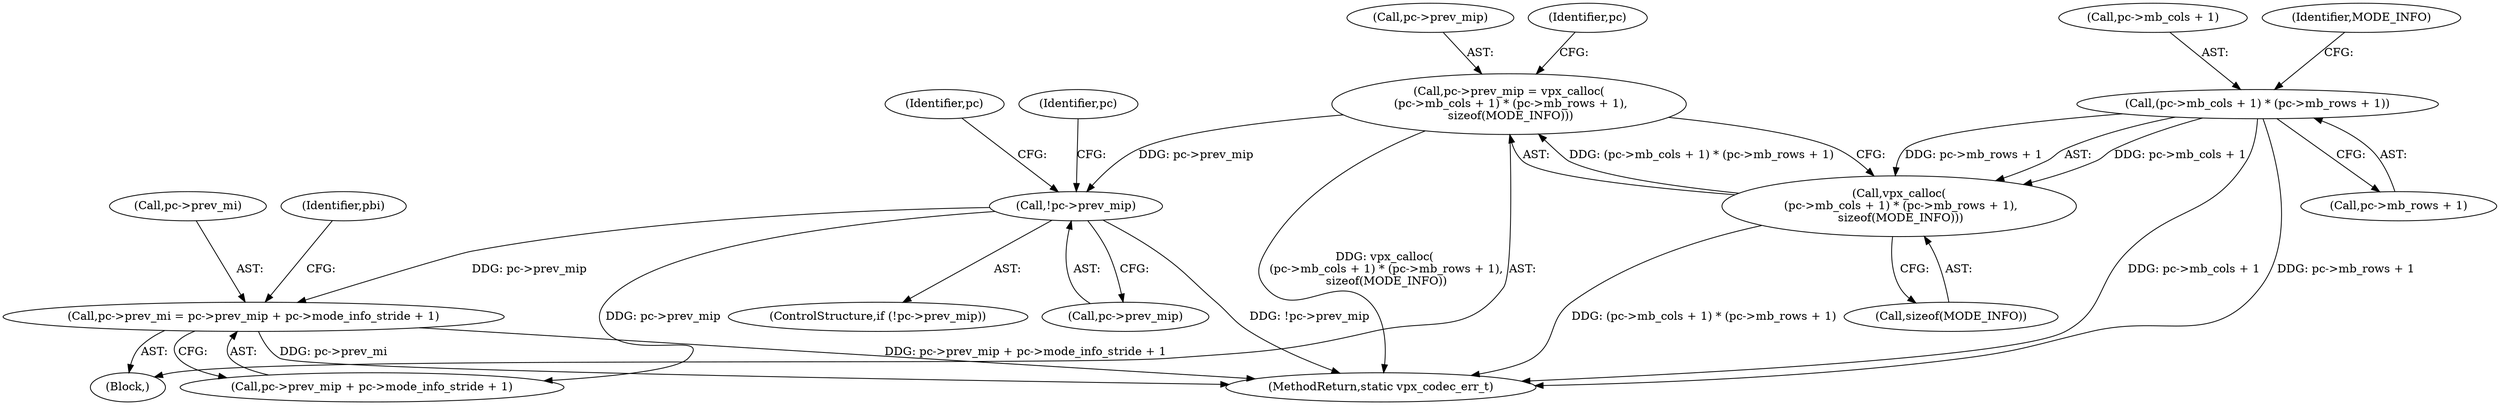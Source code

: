 digraph "0_Android_063be1485e0099bc81ace3a08b0ec9186dcad693@integer" {
"1000649" [label="(Call,pc->prev_mi = pc->prev_mip + pc->mode_info_stride + 1)"];
"1000635" [label="(Call,!pc->prev_mip)"];
"1000616" [label="(Call,pc->prev_mip = vpx_calloc(\n (pc->mb_cols + 1) * (pc->mb_rows + 1),\n sizeof(MODE_INFO)))"];
"1000620" [label="(Call,vpx_calloc(\n (pc->mb_cols + 1) * (pc->mb_rows + 1),\n sizeof(MODE_INFO)))"];
"1000621" [label="(Call,(pc->mb_cols + 1) * (pc->mb_rows + 1))"];
"1000651" [label="(Identifier,pc)"];
"1000627" [label="(Call,pc->mb_rows + 1)"];
"1000621" [label="(Call,(pc->mb_cols + 1) * (pc->mb_rows + 1))"];
"1000634" [label="(ControlStructure,if (!pc->prev_mip))"];
"1000635" [label="(Call,!pc->prev_mip)"];
"1000620" [label="(Call,vpx_calloc(\n (pc->mb_cols + 1) * (pc->mb_rows + 1),\n sizeof(MODE_INFO)))"];
"1000615" [label="(Block,)"];
"1000622" [label="(Call,pc->mb_cols + 1)"];
"1000649" [label="(Call,pc->prev_mi = pc->prev_mip + pc->mode_info_stride + 1)"];
"1000650" [label="(Call,pc->prev_mi)"];
"1000738" [label="(MethodReturn,static vpx_codec_err_t)"];
"1000633" [label="(Identifier,MODE_INFO)"];
"1000617" [label="(Call,pc->prev_mip)"];
"1000616" [label="(Call,pc->prev_mip = vpx_calloc(\n (pc->mb_cols + 1) * (pc->mb_rows + 1),\n sizeof(MODE_INFO)))"];
"1000637" [label="(Identifier,pc)"];
"1000636" [label="(Call,pc->prev_mip)"];
"1000653" [label="(Call,pc->prev_mip + pc->mode_info_stride + 1)"];
"1000632" [label="(Call,sizeof(MODE_INFO))"];
"1000664" [label="(Identifier,pbi)"];
"1000641" [label="(Identifier,pc)"];
"1000649" -> "1000615"  [label="AST: "];
"1000649" -> "1000653"  [label="CFG: "];
"1000650" -> "1000649"  [label="AST: "];
"1000653" -> "1000649"  [label="AST: "];
"1000664" -> "1000649"  [label="CFG: "];
"1000649" -> "1000738"  [label="DDG: pc->prev_mi"];
"1000649" -> "1000738"  [label="DDG: pc->prev_mip + pc->mode_info_stride + 1"];
"1000635" -> "1000649"  [label="DDG: pc->prev_mip"];
"1000635" -> "1000634"  [label="AST: "];
"1000635" -> "1000636"  [label="CFG: "];
"1000636" -> "1000635"  [label="AST: "];
"1000641" -> "1000635"  [label="CFG: "];
"1000651" -> "1000635"  [label="CFG: "];
"1000635" -> "1000738"  [label="DDG: !pc->prev_mip"];
"1000616" -> "1000635"  [label="DDG: pc->prev_mip"];
"1000635" -> "1000653"  [label="DDG: pc->prev_mip"];
"1000616" -> "1000615"  [label="AST: "];
"1000616" -> "1000620"  [label="CFG: "];
"1000617" -> "1000616"  [label="AST: "];
"1000620" -> "1000616"  [label="AST: "];
"1000637" -> "1000616"  [label="CFG: "];
"1000616" -> "1000738"  [label="DDG: vpx_calloc(\n (pc->mb_cols + 1) * (pc->mb_rows + 1),\n sizeof(MODE_INFO))"];
"1000620" -> "1000616"  [label="DDG: (pc->mb_cols + 1) * (pc->mb_rows + 1)"];
"1000620" -> "1000632"  [label="CFG: "];
"1000621" -> "1000620"  [label="AST: "];
"1000632" -> "1000620"  [label="AST: "];
"1000620" -> "1000738"  [label="DDG: (pc->mb_cols + 1) * (pc->mb_rows + 1)"];
"1000621" -> "1000620"  [label="DDG: pc->mb_cols + 1"];
"1000621" -> "1000620"  [label="DDG: pc->mb_rows + 1"];
"1000621" -> "1000627"  [label="CFG: "];
"1000622" -> "1000621"  [label="AST: "];
"1000627" -> "1000621"  [label="AST: "];
"1000633" -> "1000621"  [label="CFG: "];
"1000621" -> "1000738"  [label="DDG: pc->mb_cols + 1"];
"1000621" -> "1000738"  [label="DDG: pc->mb_rows + 1"];
}
